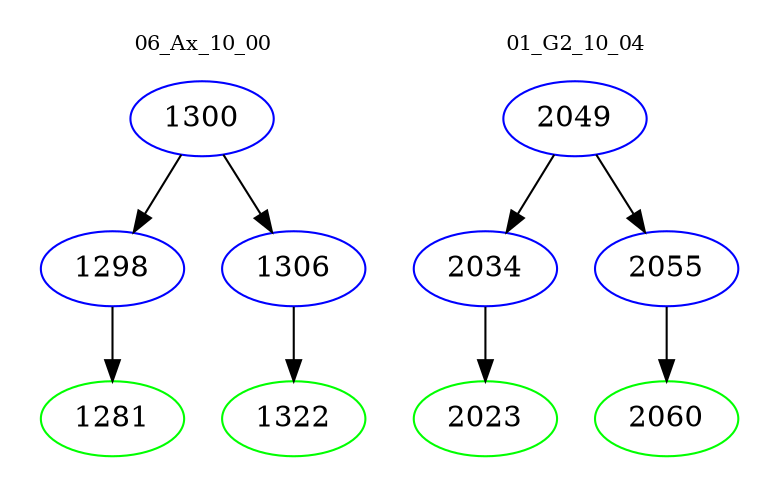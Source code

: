 digraph{
subgraph cluster_0 {
color = white
label = "06_Ax_10_00";
fontsize=10;
T0_1300 [label="1300", color="blue"]
T0_1300 -> T0_1298 [color="black"]
T0_1298 [label="1298", color="blue"]
T0_1298 -> T0_1281 [color="black"]
T0_1281 [label="1281", color="green"]
T0_1300 -> T0_1306 [color="black"]
T0_1306 [label="1306", color="blue"]
T0_1306 -> T0_1322 [color="black"]
T0_1322 [label="1322", color="green"]
}
subgraph cluster_1 {
color = white
label = "01_G2_10_04";
fontsize=10;
T1_2049 [label="2049", color="blue"]
T1_2049 -> T1_2034 [color="black"]
T1_2034 [label="2034", color="blue"]
T1_2034 -> T1_2023 [color="black"]
T1_2023 [label="2023", color="green"]
T1_2049 -> T1_2055 [color="black"]
T1_2055 [label="2055", color="blue"]
T1_2055 -> T1_2060 [color="black"]
T1_2060 [label="2060", color="green"]
}
}
